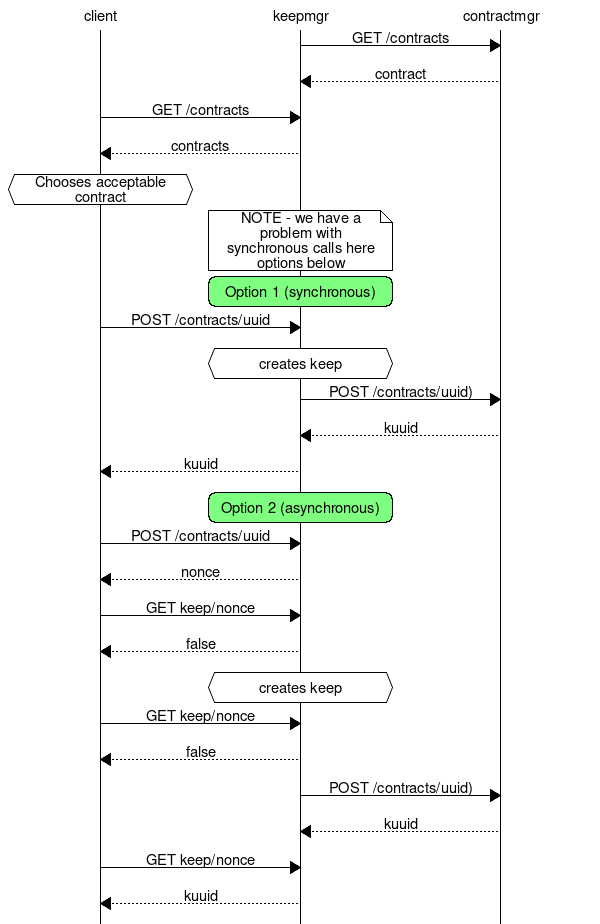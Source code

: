 msc {
    client, keepmgr, contractmgr;

    keepmgr=>contractmgr [label = "GET /contracts"];
    contractmgr>>keepmgr [label = "contract"];
    client=>keepmgr [label = "GET /contracts"];
    keepmgr>>client [label = "contracts"];

    client abox client [label = "Chooses acceptable contract"];
    
    keepmgr note keepmgr [label = "NOTE - we have a problem with synchronous calls here options below"];

    keepmgr rbox keepmgr [label = "Option 1 (synchronous)", textbgcolour="#7fff7f", textcolour="black"];
    client=>keepmgr [label = "POST /contracts/uuid"];
    keepmgr abox keepmgr [label = "creates keep"];
    keepmgr=>contractmgr [label = "POST /contracts/uuid)"];
    contractmgr>>keepmgr [label = "kuuid"];
    keepmgr>>client [label = "kuuid"];
    
    keepmgr rbox keepmgr [label = "Option 2 (asynchronous)", textbgcolour="#7fff7f", textcolour="black"];
    client=>keepmgr [label = "POST /contracts/uuid"];
    keepmgr>>client [label = "nonce"];
    client=>keepmgr [label = "GET keep/nonce"];
    keepmgr>>client [label = "false"];
    keepmgr abox keepmgr [label = "creates keep"];
    client=>keepmgr [label = "GET keep/nonce"];
    keepmgr>>client [label = "false"];
    keepmgr=>contractmgr [label = "POST /contracts/uuid)"];
    contractmgr>>keepmgr [label = "kuuid"];
    client=>keepmgr [label = "GET keep/nonce"];
    keepmgr>>client [label = "kuuid"];

}